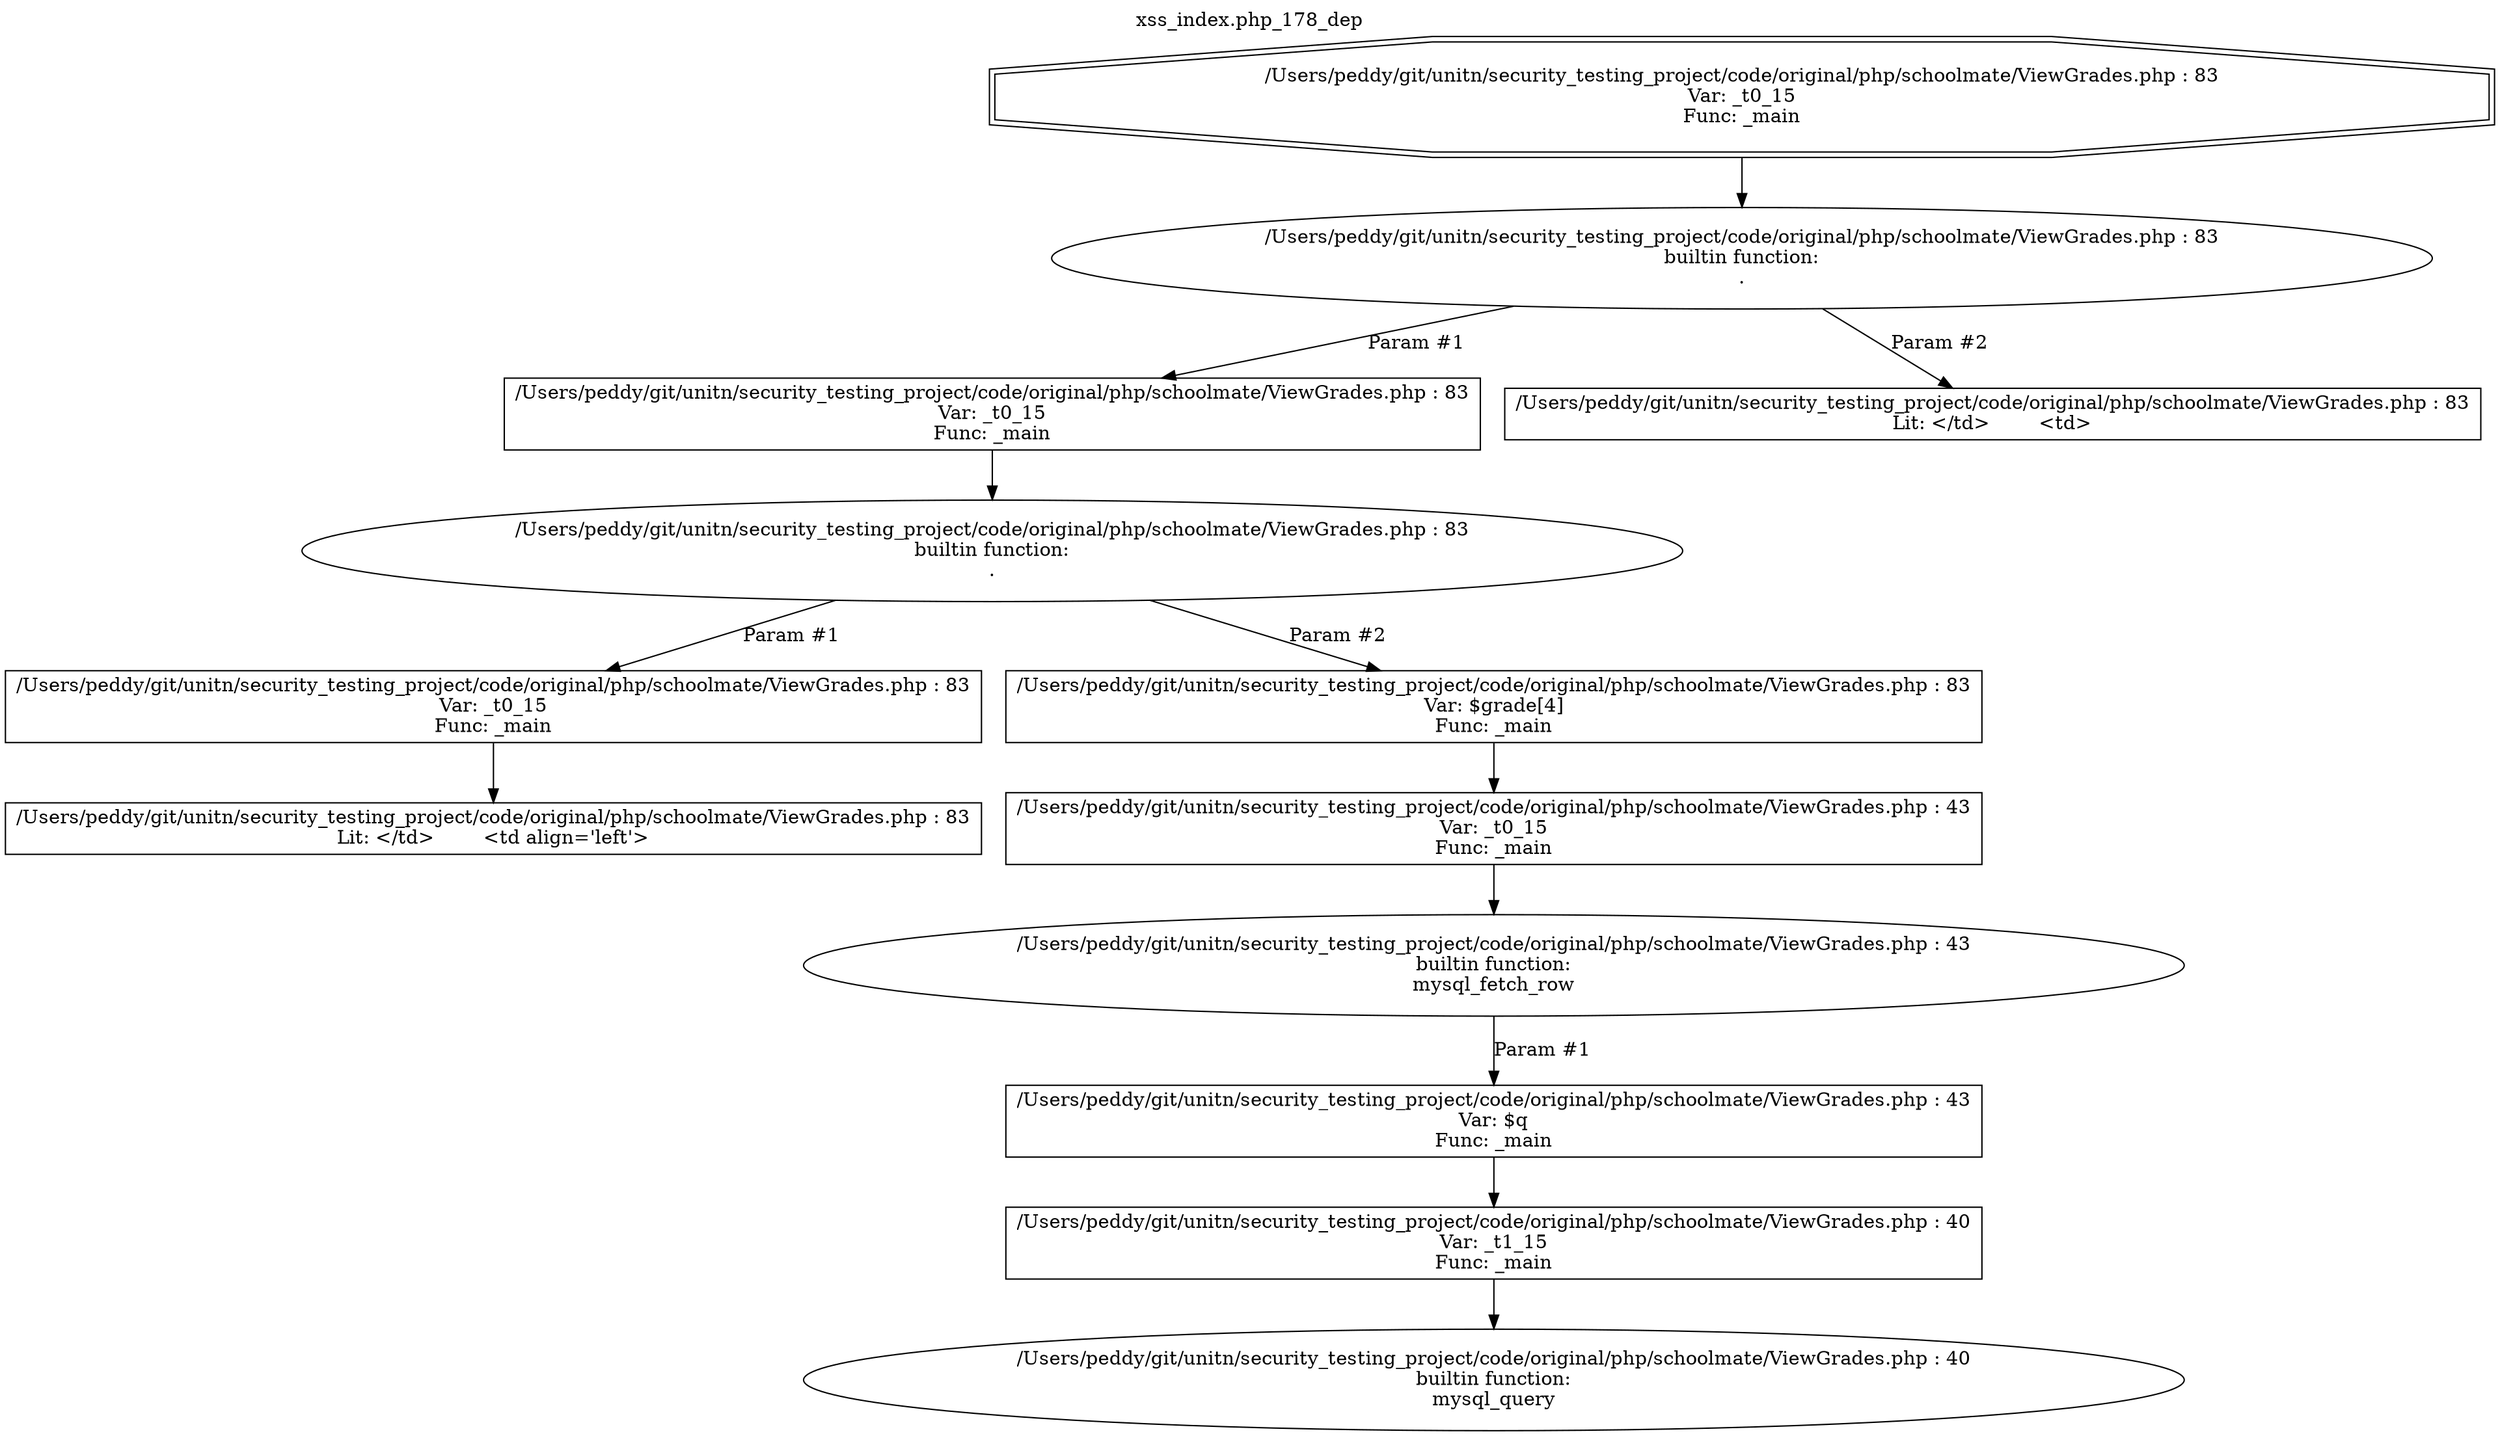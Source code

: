 digraph cfg {
  label="xss_index.php_178_dep";
  labelloc=t;
  n1 [shape=doubleoctagon, label="/Users/peddy/git/unitn/security_testing_project/code/original/php/schoolmate/ViewGrades.php : 83\nVar: _t0_15\nFunc: _main\n"];
  n2 [shape=ellipse, label="/Users/peddy/git/unitn/security_testing_project/code/original/php/schoolmate/ViewGrades.php : 83\nbuiltin function:\n.\n"];
  n3 [shape=box, label="/Users/peddy/git/unitn/security_testing_project/code/original/php/schoolmate/ViewGrades.php : 83\nVar: _t0_15\nFunc: _main\n"];
  n4 [shape=ellipse, label="/Users/peddy/git/unitn/security_testing_project/code/original/php/schoolmate/ViewGrades.php : 83\nbuiltin function:\n.\n"];
  n5 [shape=box, label="/Users/peddy/git/unitn/security_testing_project/code/original/php/schoolmate/ViewGrades.php : 83\nVar: _t0_15\nFunc: _main\n"];
  n6 [shape=box, label="/Users/peddy/git/unitn/security_testing_project/code/original/php/schoolmate/ViewGrades.php : 83\nLit: </td>	<td align='left'>\n"];
  n7 [shape=box, label="/Users/peddy/git/unitn/security_testing_project/code/original/php/schoolmate/ViewGrades.php : 83\nVar: $grade[4]\nFunc: _main\n"];
  n8 [shape=box, label="/Users/peddy/git/unitn/security_testing_project/code/original/php/schoolmate/ViewGrades.php : 43\nVar: _t0_15\nFunc: _main\n"];
  n9 [shape=ellipse, label="/Users/peddy/git/unitn/security_testing_project/code/original/php/schoolmate/ViewGrades.php : 43\nbuiltin function:\nmysql_fetch_row\n"];
  n10 [shape=box, label="/Users/peddy/git/unitn/security_testing_project/code/original/php/schoolmate/ViewGrades.php : 43\nVar: $q\nFunc: _main\n"];
  n11 [shape=box, label="/Users/peddy/git/unitn/security_testing_project/code/original/php/schoolmate/ViewGrades.php : 40\nVar: _t1_15\nFunc: _main\n"];
  n12 [shape=ellipse, label="/Users/peddy/git/unitn/security_testing_project/code/original/php/schoolmate/ViewGrades.php : 40\nbuiltin function:\nmysql_query\n"];
  n13 [shape=box, label="/Users/peddy/git/unitn/security_testing_project/code/original/php/schoolmate/ViewGrades.php : 83\nLit: </td>	<td>\n"];
  n1 -> n2;
  n3 -> n4;
  n5 -> n6;
  n4 -> n5[label="Param #1"];
  n4 -> n7[label="Param #2"];
  n8 -> n9;
  n11 -> n12;
  n10 -> n11;
  n9 -> n10[label="Param #1"];
  n7 -> n8;
  n2 -> n3[label="Param #1"];
  n2 -> n13[label="Param #2"];
}
